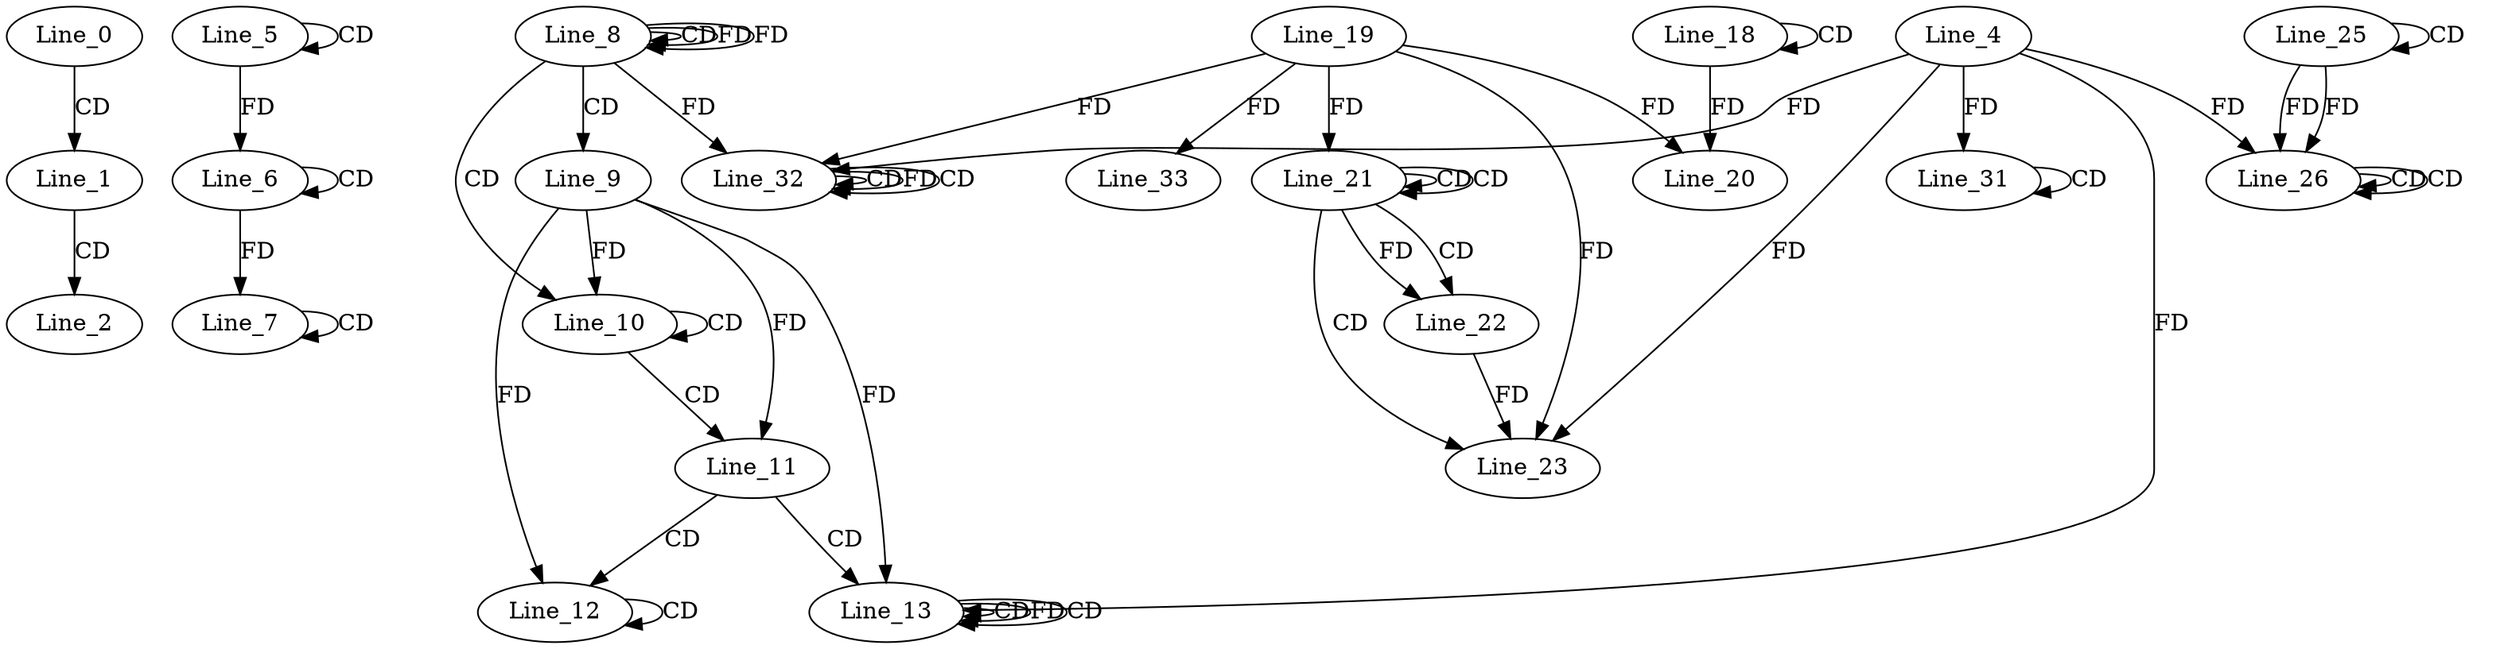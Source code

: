 digraph G {
  Line_0;
  Line_1;
  Line_2;
  Line_5;
  Line_5;
  Line_6;
  Line_6;
  Line_7;
  Line_7;
  Line_8;
  Line_8;
  Line_8;
  Line_9;
  Line_10;
  Line_10;
  Line_10;
  Line_11;
  Line_11;
  Line_12;
  Line_12;
  Line_12;
  Line_13;
  Line_13;
  Line_13;
  Line_13;
  Line_4;
  Line_13;
  Line_18;
  Line_18;
  Line_19;
  Line_20;
  Line_20;
  Line_21;
  Line_21;
  Line_21;
  Line_21;
  Line_21;
  Line_22;
  Line_22;
  Line_23;
  Line_23;
  Line_25;
  Line_25;
  Line_26;
  Line_26;
  Line_26;
  Line_31;
  Line_31;
  Line_32;
  Line_32;
  Line_32;
  Line_32;
  Line_32;
  Line_33;
  Line_0 -> Line_1 [ label="CD" ];
  Line_1 -> Line_2 [ label="CD" ];
  Line_5 -> Line_5 [ label="CD" ];
  Line_6 -> Line_6 [ label="CD" ];
  Line_5 -> Line_6 [ label="FD" ];
  Line_7 -> Line_7 [ label="CD" ];
  Line_6 -> Line_7 [ label="FD" ];
  Line_8 -> Line_8 [ label="CD" ];
  Line_8 -> Line_8 [ label="FD" ];
  Line_8 -> Line_9 [ label="CD" ];
  Line_8 -> Line_10 [ label="CD" ];
  Line_10 -> Line_10 [ label="CD" ];
  Line_9 -> Line_10 [ label="FD" ];
  Line_10 -> Line_11 [ label="CD" ];
  Line_9 -> Line_11 [ label="FD" ];
  Line_11 -> Line_12 [ label="CD" ];
  Line_12 -> Line_12 [ label="CD" ];
  Line_9 -> Line_12 [ label="FD" ];
  Line_11 -> Line_13 [ label="CD" ];
  Line_13 -> Line_13 [ label="CD" ];
  Line_13 -> Line_13 [ label="FD" ];
  Line_13 -> Line_13 [ label="CD" ];
  Line_4 -> Line_13 [ label="FD" ];
  Line_9 -> Line_13 [ label="FD" ];
  Line_18 -> Line_18 [ label="CD" ];
  Line_19 -> Line_20 [ label="FD" ];
  Line_18 -> Line_20 [ label="FD" ];
  Line_21 -> Line_21 [ label="CD" ];
  Line_21 -> Line_21 [ label="CD" ];
  Line_19 -> Line_21 [ label="FD" ];
  Line_21 -> Line_22 [ label="CD" ];
  Line_21 -> Line_22 [ label="FD" ];
  Line_21 -> Line_23 [ label="CD" ];
  Line_4 -> Line_23 [ label="FD" ];
  Line_22 -> Line_23 [ label="FD" ];
  Line_19 -> Line_23 [ label="FD" ];
  Line_25 -> Line_25 [ label="CD" ];
  Line_25 -> Line_26 [ label="FD" ];
  Line_26 -> Line_26 [ label="CD" ];
  Line_25 -> Line_26 [ label="FD" ];
  Line_26 -> Line_26 [ label="CD" ];
  Line_4 -> Line_26 [ label="FD" ];
  Line_31 -> Line_31 [ label="CD" ];
  Line_4 -> Line_31 [ label="FD" ];
  Line_8 -> Line_32 [ label="FD" ];
  Line_32 -> Line_32 [ label="CD" ];
  Line_32 -> Line_32 [ label="FD" ];
  Line_32 -> Line_32 [ label="CD" ];
  Line_19 -> Line_32 [ label="FD" ];
  Line_4 -> Line_32 [ label="FD" ];
  Line_19 -> Line_33 [ label="FD" ];
  Line_8 -> Line_8 [ label="FD" ];
}
